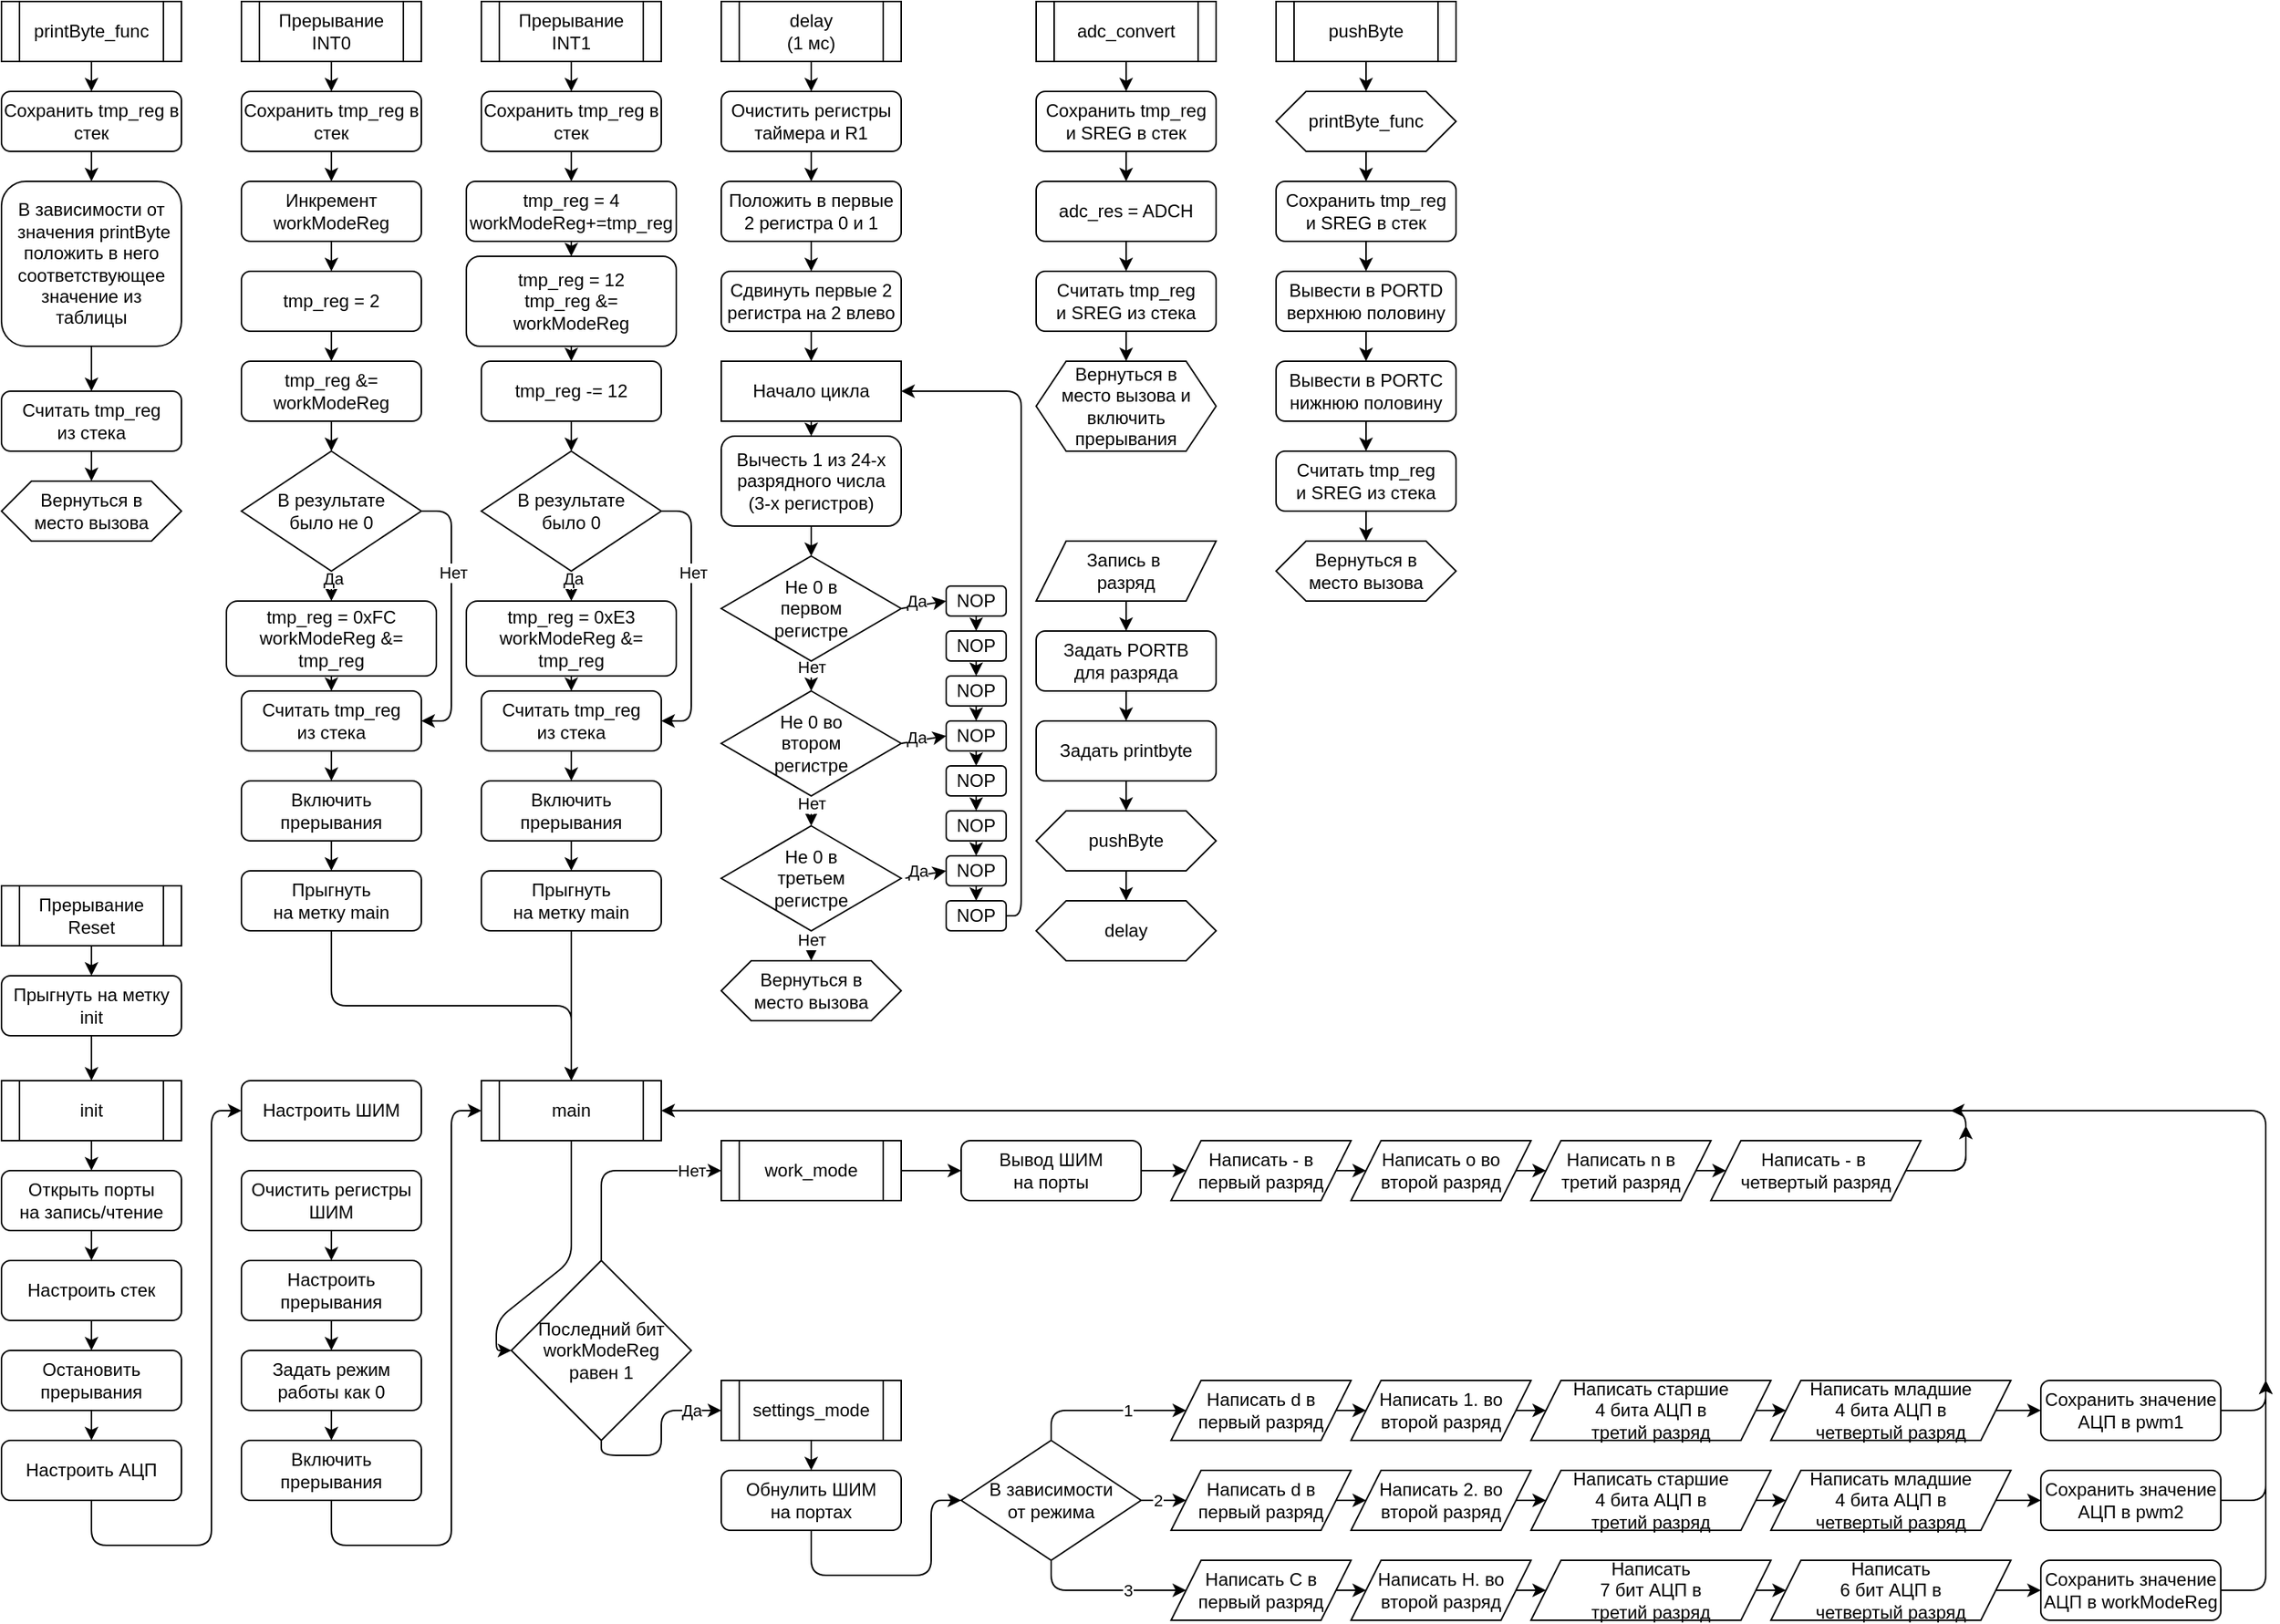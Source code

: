 <mxfile>
    <diagram id="H651bn8e7qb7VYEZ4PKB" name="Страница 1">
        <mxGraphModel dx="449" dy="757" grid="1" gridSize="10" guides="1" tooltips="1" connect="1" arrows="1" fold="1" page="1" pageScale="1" pageWidth="827" pageHeight="1169" background="none" math="0" shadow="0">
            <root>
                <mxCell id="0"/>
                <mxCell id="1" parent="0"/>
                <mxCell id="57" style="edgeStyle=none;html=1;" parent="1" source="53" target="56" edge="1">
                    <mxGeometry relative="1" as="geometry"/>
                </mxCell>
                <mxCell id="53" value="Прерывание Reset" style="shape=process;whiteSpace=wrap;html=1;backgroundOutline=1;" parent="1" vertex="1">
                    <mxGeometry x="40" y="630" width="120" height="40" as="geometry"/>
                </mxCell>
                <mxCell id="95" style="edgeStyle=none;html=1;entryX=0.5;entryY=0;entryDx=0;entryDy=0;" parent="1" source="54" target="78" edge="1">
                    <mxGeometry relative="1" as="geometry"/>
                </mxCell>
                <mxCell id="54" value="Прерывание INT1" style="shape=process;whiteSpace=wrap;html=1;backgroundOutline=1;" parent="1" vertex="1">
                    <mxGeometry x="360" y="40" width="120" height="40" as="geometry"/>
                </mxCell>
                <mxCell id="59" style="edgeStyle=none;html=1;" parent="1" source="55" target="58" edge="1">
                    <mxGeometry relative="1" as="geometry"/>
                </mxCell>
                <mxCell id="55" value="Прерывание INT0" style="shape=process;whiteSpace=wrap;html=1;backgroundOutline=1;" parent="1" vertex="1">
                    <mxGeometry x="200" y="40" width="120" height="40" as="geometry"/>
                </mxCell>
                <mxCell id="188" style="edgeStyle=none;html=1;entryX=0.5;entryY=0;entryDx=0;entryDy=0;" parent="1" source="56" target="185" edge="1">
                    <mxGeometry relative="1" as="geometry"/>
                </mxCell>
                <mxCell id="56" value="Прыгнуть на метку init" style="rounded=1;whiteSpace=wrap;html=1;" parent="1" vertex="1">
                    <mxGeometry x="40" y="690" width="120" height="40" as="geometry"/>
                </mxCell>
                <mxCell id="61" style="edgeStyle=none;html=1;" parent="1" source="58" target="60" edge="1">
                    <mxGeometry relative="1" as="geometry"/>
                </mxCell>
                <mxCell id="58" value="Сохранить tmp_reg в стек" style="rounded=1;whiteSpace=wrap;html=1;" parent="1" vertex="1">
                    <mxGeometry x="200" y="100" width="120" height="40" as="geometry"/>
                </mxCell>
                <mxCell id="63" style="edgeStyle=none;html=1;" parent="1" source="60" target="62" edge="1">
                    <mxGeometry relative="1" as="geometry"/>
                </mxCell>
                <mxCell id="60" value="Инкремент workModeReg" style="rounded=1;whiteSpace=wrap;html=1;" parent="1" vertex="1">
                    <mxGeometry x="200" y="160" width="120" height="40" as="geometry"/>
                </mxCell>
                <mxCell id="65" style="edgeStyle=none;html=1;entryX=0.5;entryY=0;entryDx=0;entryDy=0;" parent="1" source="62" target="64" edge="1">
                    <mxGeometry relative="1" as="geometry"/>
                </mxCell>
                <mxCell id="62" value="tmp_reg = 2" style="rounded=1;whiteSpace=wrap;html=1;" parent="1" vertex="1">
                    <mxGeometry x="200" y="220" width="120" height="40" as="geometry"/>
                </mxCell>
                <mxCell id="67" style="edgeStyle=none;html=1;" parent="1" source="64" target="66" edge="1">
                    <mxGeometry relative="1" as="geometry"/>
                </mxCell>
                <mxCell id="64" value="tmp_reg &amp;amp;= workModeReg" style="rounded=1;whiteSpace=wrap;html=1;" parent="1" vertex="1">
                    <mxGeometry x="200" y="280" width="120" height="40" as="geometry"/>
                </mxCell>
                <mxCell id="69" style="edgeStyle=none;html=1;entryX=0.5;entryY=0;entryDx=0;entryDy=0;" parent="1" source="66" target="68" edge="1">
                    <mxGeometry relative="1" as="geometry"/>
                </mxCell>
                <mxCell id="70" value="Да" style="edgeLabel;html=1;align=center;verticalAlign=middle;resizable=0;points=[];" parent="69" vertex="1" connectable="0">
                    <mxGeometry x="-0.479" y="1" relative="1" as="geometry">
                        <mxPoint as="offset"/>
                    </mxGeometry>
                </mxCell>
                <mxCell id="72" style="edgeStyle=none;html=1;exitX=1;exitY=0.5;exitDx=0;exitDy=0;entryX=1;entryY=0.5;entryDx=0;entryDy=0;" parent="1" source="66" target="71" edge="1">
                    <mxGeometry relative="1" as="geometry">
                        <mxPoint x="360" y="530" as="targetPoint"/>
                        <Array as="points">
                            <mxPoint x="340" y="380"/>
                            <mxPoint x="340" y="520"/>
                        </Array>
                    </mxGeometry>
                </mxCell>
                <mxCell id="73" value="Нет" style="edgeLabel;html=1;align=center;verticalAlign=middle;resizable=0;points=[];" parent="72" vertex="1" connectable="0">
                    <mxGeometry x="-0.075" y="1" relative="1" as="geometry">
                        <mxPoint y="-23" as="offset"/>
                    </mxGeometry>
                </mxCell>
                <mxCell id="66" value="В результате &lt;br&gt;было не 0" style="rhombus;whiteSpace=wrap;html=1;" parent="1" vertex="1">
                    <mxGeometry x="200" y="340" width="120" height="80" as="geometry"/>
                </mxCell>
                <mxCell id="74" style="edgeStyle=none;html=1;entryX=0.5;entryY=0;entryDx=0;entryDy=0;" parent="1" source="68" target="71" edge="1">
                    <mxGeometry relative="1" as="geometry"/>
                </mxCell>
                <mxCell id="68" value="tmp_reg = 0xFC&lt;br&gt;workModeReg &amp;amp;= tmp_reg" style="rounded=1;whiteSpace=wrap;html=1;" parent="1" vertex="1">
                    <mxGeometry x="190" y="440" width="140" height="50" as="geometry"/>
                </mxCell>
                <mxCell id="76" style="edgeStyle=none;html=1;entryX=0.5;entryY=0;entryDx=0;entryDy=0;" parent="1" source="71" target="75" edge="1">
                    <mxGeometry relative="1" as="geometry"/>
                </mxCell>
                <mxCell id="71" value="Считать tmp_reg &lt;br&gt;из стека" style="rounded=1;whiteSpace=wrap;html=1;" parent="1" vertex="1">
                    <mxGeometry x="200" y="500" width="120" height="40" as="geometry"/>
                </mxCell>
                <mxCell id="99" style="edgeStyle=none;html=1;entryX=0.5;entryY=0;entryDx=0;entryDy=0;" parent="1" source="75" target="96" edge="1">
                    <mxGeometry relative="1" as="geometry"/>
                </mxCell>
                <mxCell id="75" value="Включить прерывания" style="rounded=1;whiteSpace=wrap;html=1;" parent="1" vertex="1">
                    <mxGeometry x="200" y="560" width="120" height="40" as="geometry"/>
                </mxCell>
                <mxCell id="77" style="edgeStyle=none;html=1;" parent="1" source="78" target="80" edge="1">
                    <mxGeometry relative="1" as="geometry"/>
                </mxCell>
                <mxCell id="78" value="Сохранить tmp_reg в стек" style="rounded=1;whiteSpace=wrap;html=1;" parent="1" vertex="1">
                    <mxGeometry x="360" y="100" width="120" height="40" as="geometry"/>
                </mxCell>
                <mxCell id="79" style="edgeStyle=none;html=1;" parent="1" source="80" target="82" edge="1">
                    <mxGeometry relative="1" as="geometry"/>
                </mxCell>
                <mxCell id="80" value="tmp_reg = 4&lt;br&gt;workModeReg+=tmp_reg" style="rounded=1;whiteSpace=wrap;html=1;" parent="1" vertex="1">
                    <mxGeometry x="350" y="160" width="140" height="40" as="geometry"/>
                </mxCell>
                <mxCell id="81" style="edgeStyle=none;html=1;entryX=0.5;entryY=0;entryDx=0;entryDy=0;" parent="1" source="82" target="84" edge="1">
                    <mxGeometry relative="1" as="geometry"/>
                </mxCell>
                <mxCell id="82" value="tmp_reg = 12&lt;br&gt;tmp_reg &amp;amp;= workModeReg" style="rounded=1;whiteSpace=wrap;html=1;" parent="1" vertex="1">
                    <mxGeometry x="350" y="210" width="140" height="60" as="geometry"/>
                </mxCell>
                <mxCell id="83" style="edgeStyle=none;html=1;" parent="1" source="84" target="89" edge="1">
                    <mxGeometry relative="1" as="geometry"/>
                </mxCell>
                <mxCell id="84" value="tmp_reg -= 12" style="rounded=1;whiteSpace=wrap;html=1;" parent="1" vertex="1">
                    <mxGeometry x="360" y="280" width="120" height="40" as="geometry"/>
                </mxCell>
                <mxCell id="85" style="edgeStyle=none;html=1;entryX=0.5;entryY=0;entryDx=0;entryDy=0;" parent="1" source="89" target="91" edge="1">
                    <mxGeometry relative="1" as="geometry"/>
                </mxCell>
                <mxCell id="86" value="Да" style="edgeLabel;html=1;align=center;verticalAlign=middle;resizable=0;points=[];" parent="85" vertex="1" connectable="0">
                    <mxGeometry x="-0.479" y="1" relative="1" as="geometry">
                        <mxPoint as="offset"/>
                    </mxGeometry>
                </mxCell>
                <mxCell id="87" style="edgeStyle=none;html=1;exitX=1;exitY=0.5;exitDx=0;exitDy=0;entryX=1;entryY=0.5;entryDx=0;entryDy=0;" parent="1" source="89" target="93" edge="1">
                    <mxGeometry relative="1" as="geometry">
                        <mxPoint x="520" y="530" as="targetPoint"/>
                        <Array as="points">
                            <mxPoint x="500" y="380"/>
                            <mxPoint x="500" y="520"/>
                        </Array>
                    </mxGeometry>
                </mxCell>
                <mxCell id="88" value="Нет" style="edgeLabel;html=1;align=center;verticalAlign=middle;resizable=0;points=[];" parent="87" vertex="1" connectable="0">
                    <mxGeometry x="-0.075" y="1" relative="1" as="geometry">
                        <mxPoint y="-23" as="offset"/>
                    </mxGeometry>
                </mxCell>
                <mxCell id="89" value="В результате &lt;br&gt;было 0" style="rhombus;whiteSpace=wrap;html=1;" parent="1" vertex="1">
                    <mxGeometry x="360" y="340" width="120" height="80" as="geometry"/>
                </mxCell>
                <mxCell id="90" style="edgeStyle=none;html=1;entryX=0.5;entryY=0;entryDx=0;entryDy=0;" parent="1" source="91" target="93" edge="1">
                    <mxGeometry relative="1" as="geometry"/>
                </mxCell>
                <mxCell id="91" value="tmp_reg = 0xE3&lt;br&gt;workModeReg &amp;amp;= tmp_reg" style="rounded=1;whiteSpace=wrap;html=1;" parent="1" vertex="1">
                    <mxGeometry x="350" y="440" width="140" height="50" as="geometry"/>
                </mxCell>
                <mxCell id="92" style="edgeStyle=none;html=1;entryX=0.5;entryY=0;entryDx=0;entryDy=0;" parent="1" source="93" target="94" edge="1">
                    <mxGeometry relative="1" as="geometry"/>
                </mxCell>
                <mxCell id="93" value="Считать tmp_reg &lt;br&gt;из стека" style="rounded=1;whiteSpace=wrap;html=1;" parent="1" vertex="1">
                    <mxGeometry x="360" y="500" width="120" height="40" as="geometry"/>
                </mxCell>
                <mxCell id="98" style="edgeStyle=none;html=1;entryX=0.5;entryY=0;entryDx=0;entryDy=0;" parent="1" source="94" target="97" edge="1">
                    <mxGeometry relative="1" as="geometry"/>
                </mxCell>
                <mxCell id="94" value="Включить прерывания" style="rounded=1;whiteSpace=wrap;html=1;" parent="1" vertex="1">
                    <mxGeometry x="360" y="560" width="120" height="40" as="geometry"/>
                </mxCell>
                <mxCell id="213" style="edgeStyle=none;html=1;entryX=0.5;entryY=0;entryDx=0;entryDy=0;exitX=0.5;exitY=1;exitDx=0;exitDy=0;" parent="1" source="96" target="211" edge="1">
                    <mxGeometry relative="1" as="geometry">
                        <Array as="points">
                            <mxPoint x="260" y="710"/>
                            <mxPoint x="360" y="710"/>
                            <mxPoint x="420" y="710"/>
                        </Array>
                    </mxGeometry>
                </mxCell>
                <mxCell id="96" value="Прыгнуть &lt;br&gt;на метку main" style="rounded=1;whiteSpace=wrap;html=1;" parent="1" vertex="1">
                    <mxGeometry x="200" y="620" width="120" height="40" as="geometry"/>
                </mxCell>
                <mxCell id="214" style="edgeStyle=none;html=1;" parent="1" source="97" edge="1">
                    <mxGeometry relative="1" as="geometry">
                        <mxPoint x="420" y="760" as="targetPoint"/>
                    </mxGeometry>
                </mxCell>
                <mxCell id="97" value="Прыгнуть &lt;br&gt;на метку main" style="rounded=1;whiteSpace=wrap;html=1;gradientColor=none;glass=0;" parent="1" vertex="1">
                    <mxGeometry x="360" y="620" width="120" height="40" as="geometry"/>
                </mxCell>
                <mxCell id="102" style="edgeStyle=none;html=1;entryX=0.5;entryY=0;entryDx=0;entryDy=0;" parent="1" source="100" target="101" edge="1">
                    <mxGeometry relative="1" as="geometry"/>
                </mxCell>
                <mxCell id="100" value="delay&lt;br&gt;(1 мс)" style="shape=process;whiteSpace=wrap;html=1;backgroundOutline=1;" parent="1" vertex="1">
                    <mxGeometry x="520" y="40" width="120" height="40" as="geometry"/>
                </mxCell>
                <mxCell id="104" style="edgeStyle=none;html=1;entryX=0.5;entryY=0;entryDx=0;entryDy=0;" parent="1" source="101" target="103" edge="1">
                    <mxGeometry relative="1" as="geometry"/>
                </mxCell>
                <mxCell id="101" value="Очистить регистры таймера и R1" style="rounded=1;whiteSpace=wrap;html=1;" parent="1" vertex="1">
                    <mxGeometry x="520" y="100" width="120" height="40" as="geometry"/>
                </mxCell>
                <mxCell id="106" style="edgeStyle=none;html=1;entryX=0.5;entryY=0;entryDx=0;entryDy=0;" parent="1" source="103" target="105" edge="1">
                    <mxGeometry relative="1" as="geometry"/>
                </mxCell>
                <mxCell id="103" value="Положить в первые 2 регистра 0 и 1" style="rounded=1;whiteSpace=wrap;html=1;" parent="1" vertex="1">
                    <mxGeometry x="520" y="160" width="120" height="40" as="geometry"/>
                </mxCell>
                <mxCell id="111" style="edgeStyle=none;html=1;entryX=0.5;entryY=0;entryDx=0;entryDy=0;" parent="1" source="105" target="108" edge="1">
                    <mxGeometry relative="1" as="geometry"/>
                </mxCell>
                <mxCell id="105" value="Сдвинуть первые 2 регистра на 2 влево" style="rounded=1;whiteSpace=wrap;html=1;" parent="1" vertex="1">
                    <mxGeometry x="520" y="220" width="120" height="40" as="geometry"/>
                </mxCell>
                <mxCell id="110" style="edgeStyle=none;html=1;entryX=0.5;entryY=0;entryDx=0;entryDy=0;" parent="1" source="108" target="109" edge="1">
                    <mxGeometry relative="1" as="geometry"/>
                </mxCell>
                <mxCell id="108" value="Начало цикла" style="rounded=0;whiteSpace=wrap;html=1;" parent="1" vertex="1">
                    <mxGeometry x="520" y="280" width="120" height="40" as="geometry"/>
                </mxCell>
                <mxCell id="129" style="edgeStyle=none;html=1;entryX=0.5;entryY=0;entryDx=0;entryDy=0;" parent="1" source="109" target="128" edge="1">
                    <mxGeometry relative="1" as="geometry"/>
                </mxCell>
                <mxCell id="109" value="Вычесть 1 из 24-х разрядного числа &lt;br&gt;(3-х регистров)" style="rounded=1;whiteSpace=wrap;html=1;" parent="1" vertex="1">
                    <mxGeometry x="520" y="330" width="120" height="60" as="geometry"/>
                </mxCell>
                <mxCell id="151" style="edgeStyle=none;html=1;entryX=0.5;entryY=0;entryDx=0;entryDy=0;" parent="1" source="112" target="113" edge="1">
                    <mxGeometry relative="1" as="geometry"/>
                </mxCell>
                <mxCell id="112" value="NOP" style="rounded=1;whiteSpace=wrap;html=1;" parent="1" vertex="1">
                    <mxGeometry x="670" y="430" width="40" height="20" as="geometry"/>
                </mxCell>
                <mxCell id="150" style="edgeStyle=none;html=1;entryX=0.5;entryY=0;entryDx=0;entryDy=0;" parent="1" source="113" target="114" edge="1">
                    <mxGeometry relative="1" as="geometry"/>
                </mxCell>
                <mxCell id="113" value="NOP" style="rounded=1;whiteSpace=wrap;html=1;" parent="1" vertex="1">
                    <mxGeometry x="670" y="460" width="40" height="20" as="geometry"/>
                </mxCell>
                <mxCell id="149" style="edgeStyle=none;html=1;entryX=0.5;entryY=0;entryDx=0;entryDy=0;" parent="1" source="114" target="115" edge="1">
                    <mxGeometry relative="1" as="geometry"/>
                </mxCell>
                <mxCell id="114" value="NOP" style="rounded=1;whiteSpace=wrap;html=1;" parent="1" vertex="1">
                    <mxGeometry x="670" y="490" width="40" height="20" as="geometry"/>
                </mxCell>
                <mxCell id="148" style="edgeStyle=none;html=1;entryX=0.5;entryY=0;entryDx=0;entryDy=0;" parent="1" source="115" target="116" edge="1">
                    <mxGeometry relative="1" as="geometry"/>
                </mxCell>
                <mxCell id="115" value="NOP" style="rounded=1;whiteSpace=wrap;html=1;" parent="1" vertex="1">
                    <mxGeometry x="670" y="520" width="40" height="20" as="geometry"/>
                </mxCell>
                <mxCell id="147" style="edgeStyle=none;html=1;entryX=0.5;entryY=0;entryDx=0;entryDy=0;" parent="1" source="116" target="117" edge="1">
                    <mxGeometry relative="1" as="geometry"/>
                </mxCell>
                <mxCell id="116" value="NOP" style="rounded=1;whiteSpace=wrap;html=1;" parent="1" vertex="1">
                    <mxGeometry x="670" y="550" width="40" height="20" as="geometry"/>
                </mxCell>
                <mxCell id="146" style="edgeStyle=none;html=1;entryX=0.5;entryY=0;entryDx=0;entryDy=0;" parent="1" source="117" target="118" edge="1">
                    <mxGeometry relative="1" as="geometry"/>
                </mxCell>
                <mxCell id="117" value="NOP" style="rounded=1;whiteSpace=wrap;html=1;" parent="1" vertex="1">
                    <mxGeometry x="670" y="580" width="40" height="20" as="geometry"/>
                </mxCell>
                <mxCell id="145" style="edgeStyle=none;html=1;entryX=0.5;entryY=0;entryDx=0;entryDy=0;" parent="1" source="118" target="119" edge="1">
                    <mxGeometry relative="1" as="geometry"/>
                </mxCell>
                <mxCell id="118" value="NOP" style="rounded=1;whiteSpace=wrap;html=1;" parent="1" vertex="1">
                    <mxGeometry x="670" y="610" width="40" height="20" as="geometry"/>
                </mxCell>
                <mxCell id="158" style="edgeStyle=none;html=1;entryX=1;entryY=0.5;entryDx=0;entryDy=0;" parent="1" source="119" target="108" edge="1">
                    <mxGeometry relative="1" as="geometry">
                        <Array as="points">
                            <mxPoint x="720" y="650"/>
                            <mxPoint x="720" y="300"/>
                        </Array>
                    </mxGeometry>
                </mxCell>
                <mxCell id="119" value="NOP" style="rounded=1;whiteSpace=wrap;html=1;" parent="1" vertex="1">
                    <mxGeometry x="670" y="640" width="40" height="20" as="geometry"/>
                </mxCell>
                <mxCell id="134" style="edgeStyle=none;html=1;entryX=0.5;entryY=0;entryDx=0;entryDy=0;" parent="1" source="128" target="132" edge="1">
                    <mxGeometry relative="1" as="geometry"/>
                </mxCell>
                <mxCell id="136" value="Нет" style="edgeLabel;html=1;align=center;verticalAlign=middle;resizable=0;points=[];" parent="134" vertex="1" connectable="0">
                    <mxGeometry x="-0.6" relative="1" as="geometry">
                        <mxPoint as="offset"/>
                    </mxGeometry>
                </mxCell>
                <mxCell id="152" style="edgeStyle=none;html=1;entryX=0;entryY=0.5;entryDx=0;entryDy=0;exitX=1;exitY=0.5;exitDx=0;exitDy=0;" parent="1" source="128" target="112" edge="1">
                    <mxGeometry relative="1" as="geometry"/>
                </mxCell>
                <mxCell id="153" value="Да" style="edgeLabel;html=1;align=center;verticalAlign=middle;resizable=0;points=[];" parent="152" vertex="1" connectable="0">
                    <mxGeometry x="-0.421" relative="1" as="geometry">
                        <mxPoint x="1" y="-4" as="offset"/>
                    </mxGeometry>
                </mxCell>
                <mxCell id="128" value="Не 0 в&lt;br&gt;первом &lt;br&gt;регистре" style="rhombus;whiteSpace=wrap;html=1;" parent="1" vertex="1">
                    <mxGeometry x="520" y="410" width="120" height="70" as="geometry"/>
                </mxCell>
                <mxCell id="135" style="edgeStyle=none;html=1;entryX=0.5;entryY=0;entryDx=0;entryDy=0;" parent="1" source="132" target="133" edge="1">
                    <mxGeometry relative="1" as="geometry"/>
                </mxCell>
                <mxCell id="137" value="Нет" style="edgeLabel;html=1;align=center;verticalAlign=middle;resizable=0;points=[];" parent="135" vertex="1" connectable="0">
                    <mxGeometry x="-0.567" relative="1" as="geometry">
                        <mxPoint as="offset"/>
                    </mxGeometry>
                </mxCell>
                <mxCell id="154" style="edgeStyle=none;html=1;entryX=0;entryY=0.5;entryDx=0;entryDy=0;exitX=1;exitY=0.5;exitDx=0;exitDy=0;" parent="1" source="132" target="115" edge="1">
                    <mxGeometry relative="1" as="geometry"/>
                </mxCell>
                <mxCell id="155" value="Да" style="edgeLabel;html=1;align=center;verticalAlign=middle;resizable=0;points=[];" parent="154" vertex="1" connectable="0">
                    <mxGeometry x="-0.351" y="1" relative="1" as="geometry">
                        <mxPoint y="-2" as="offset"/>
                    </mxGeometry>
                </mxCell>
                <mxCell id="132" value="Не 0 во&lt;br&gt;втором&lt;br&gt;регистре" style="rhombus;whiteSpace=wrap;html=1;" parent="1" vertex="1">
                    <mxGeometry x="520" y="500" width="120" height="70" as="geometry"/>
                </mxCell>
                <mxCell id="143" style="edgeStyle=none;html=1;entryX=0.5;entryY=0;entryDx=0;entryDy=0;" parent="1" source="133" target="142" edge="1">
                    <mxGeometry relative="1" as="geometry"/>
                </mxCell>
                <mxCell id="144" value="Нет" style="edgeLabel;html=1;align=center;verticalAlign=middle;resizable=0;points=[];" parent="143" vertex="1" connectable="0">
                    <mxGeometry x="-0.4" relative="1" as="geometry">
                        <mxPoint as="offset"/>
                    </mxGeometry>
                </mxCell>
                <mxCell id="156" style="edgeStyle=none;html=1;entryX=0;entryY=0.5;entryDx=0;entryDy=0;exitX=1.023;exitY=0.499;exitDx=0;exitDy=0;exitPerimeter=0;" parent="1" source="133" target="118" edge="1">
                    <mxGeometry relative="1" as="geometry"/>
                </mxCell>
                <mxCell id="157" value="Да" style="edgeLabel;html=1;align=center;verticalAlign=middle;resizable=0;points=[];" parent="156" vertex="1" connectable="0">
                    <mxGeometry x="-0.433" y="1" relative="1" as="geometry">
                        <mxPoint y="-3" as="offset"/>
                    </mxGeometry>
                </mxCell>
                <mxCell id="133" value="Не 0 в&lt;br&gt;третьем&lt;br&gt;регистре" style="rhombus;whiteSpace=wrap;html=1;" parent="1" vertex="1">
                    <mxGeometry x="520" y="590" width="120" height="70" as="geometry"/>
                </mxCell>
                <mxCell id="142" value="Вернуться в &lt;br&gt;место вызова" style="shape=hexagon;perimeter=hexagonPerimeter2;whiteSpace=wrap;html=1;fixedSize=1;" parent="1" vertex="1">
                    <mxGeometry x="520" y="680" width="120" height="40" as="geometry"/>
                </mxCell>
                <mxCell id="161" style="edgeStyle=none;html=1;entryX=0.5;entryY=0;entryDx=0;entryDy=0;" parent="1" source="159" edge="1">
                    <mxGeometry relative="1" as="geometry">
                        <mxPoint x="790" y="100" as="targetPoint"/>
                    </mxGeometry>
                </mxCell>
                <mxCell id="159" value="adc_convert" style="shape=process;whiteSpace=wrap;html=1;backgroundOutline=1;" parent="1" vertex="1">
                    <mxGeometry x="730" y="40" width="120" height="40" as="geometry"/>
                </mxCell>
                <mxCell id="163" style="edgeStyle=none;html=1;entryX=0.5;entryY=0;entryDx=0;entryDy=0;" parent="1" edge="1">
                    <mxGeometry relative="1" as="geometry">
                        <mxPoint x="790" y="140" as="sourcePoint"/>
                        <mxPoint x="790" y="160" as="targetPoint"/>
                    </mxGeometry>
                </mxCell>
                <mxCell id="322" style="edgeStyle=none;html=1;entryX=0.5;entryY=0;entryDx=0;entryDy=0;" edge="1" parent="1" source="171" target="320">
                    <mxGeometry relative="1" as="geometry"/>
                </mxCell>
                <mxCell id="171" value="adc_res = ADCH" style="rounded=1;whiteSpace=wrap;html=1;glass=0;gradientColor=none;" parent="1" vertex="1">
                    <mxGeometry x="730" y="160" width="120" height="40" as="geometry"/>
                </mxCell>
                <mxCell id="174" value="Вернуться в &lt;br&gt;место вызова и &lt;br&gt;включить&lt;br&gt;прерывания" style="shape=hexagon;perimeter=hexagonPerimeter2;whiteSpace=wrap;html=1;fixedSize=1;" parent="1" vertex="1">
                    <mxGeometry x="730" y="280" width="120" height="60" as="geometry"/>
                </mxCell>
                <mxCell id="178" style="edgeStyle=none;html=1;entryX=0.5;entryY=0;entryDx=0;entryDy=0;" parent="1" source="176" target="177" edge="1">
                    <mxGeometry relative="1" as="geometry"/>
                </mxCell>
                <mxCell id="176" value="printByte_func" style="shape=process;whiteSpace=wrap;html=1;backgroundOutline=1;" parent="1" vertex="1">
                    <mxGeometry x="40" y="40" width="120" height="40" as="geometry"/>
                </mxCell>
                <mxCell id="180" style="edgeStyle=none;html=1;entryX=0.5;entryY=0;entryDx=0;entryDy=0;" parent="1" source="177" target="179" edge="1">
                    <mxGeometry relative="1" as="geometry"/>
                </mxCell>
                <mxCell id="177" value="Сохранить tmp_reg в стек" style="rounded=1;whiteSpace=wrap;html=1;" parent="1" vertex="1">
                    <mxGeometry x="40" y="100" width="120" height="40" as="geometry"/>
                </mxCell>
                <mxCell id="182" style="edgeStyle=none;html=1;entryX=0.5;entryY=0;entryDx=0;entryDy=0;" parent="1" source="179" target="181" edge="1">
                    <mxGeometry relative="1" as="geometry"/>
                </mxCell>
                <mxCell id="179" value="В зависимости от&lt;br&gt;&amp;nbsp;значения printByte&lt;br&gt;положить в него&lt;br&gt;соответствующее&lt;br&gt;значение из&lt;br&gt;таблицы" style="rounded=1;whiteSpace=wrap;html=1;" parent="1" vertex="1">
                    <mxGeometry x="40" y="160" width="120" height="110" as="geometry"/>
                </mxCell>
                <mxCell id="184" style="edgeStyle=none;html=1;entryX=0.5;entryY=0;entryDx=0;entryDy=0;" parent="1" source="181" target="183" edge="1">
                    <mxGeometry relative="1" as="geometry"/>
                </mxCell>
                <mxCell id="181" value="Считать tmp_reg &lt;br&gt;из стека" style="rounded=1;whiteSpace=wrap;html=1;" parent="1" vertex="1">
                    <mxGeometry x="40" y="300" width="120" height="40" as="geometry"/>
                </mxCell>
                <mxCell id="183" value="Вернуться в &lt;br&gt;место вызова" style="shape=hexagon;perimeter=hexagonPerimeter2;whiteSpace=wrap;html=1;fixedSize=1;" parent="1" vertex="1">
                    <mxGeometry x="40" y="360" width="120" height="40" as="geometry"/>
                </mxCell>
                <mxCell id="189" style="edgeStyle=none;html=1;entryX=0.5;entryY=0;entryDx=0;entryDy=0;" parent="1" source="185" target="187" edge="1">
                    <mxGeometry relative="1" as="geometry"/>
                </mxCell>
                <mxCell id="185" value="init" style="shape=process;whiteSpace=wrap;html=1;backgroundOutline=1;glass=0;gradientColor=none;" parent="1" vertex="1">
                    <mxGeometry x="40" y="760" width="120" height="40" as="geometry"/>
                </mxCell>
                <mxCell id="191" style="edgeStyle=none;html=1;entryX=0.5;entryY=0;entryDx=0;entryDy=0;" parent="1" source="187" target="190" edge="1">
                    <mxGeometry relative="1" as="geometry"/>
                </mxCell>
                <mxCell id="187" value="Открыть порты &lt;br&gt;на запись/чтение" style="rounded=1;whiteSpace=wrap;html=1;glass=0;gradientColor=none;" parent="1" vertex="1">
                    <mxGeometry x="40" y="820" width="120" height="40" as="geometry"/>
                </mxCell>
                <mxCell id="194" style="edgeStyle=none;html=1;" parent="1" source="190" target="193" edge="1">
                    <mxGeometry relative="1" as="geometry"/>
                </mxCell>
                <mxCell id="190" value="Настроить стек" style="rounded=1;whiteSpace=wrap;html=1;glass=0;gradientColor=none;" parent="1" vertex="1">
                    <mxGeometry x="40" y="880" width="120" height="40" as="geometry"/>
                </mxCell>
                <mxCell id="196" style="edgeStyle=none;html=1;entryX=0.5;entryY=0;entryDx=0;entryDy=0;" parent="1" source="193" target="195" edge="1">
                    <mxGeometry relative="1" as="geometry"/>
                </mxCell>
                <mxCell id="193" value="Остановить&lt;br&gt;прерывания" style="rounded=1;whiteSpace=wrap;html=1;glass=0;gradientColor=none;" parent="1" vertex="1">
                    <mxGeometry x="40" y="940" width="120" height="40" as="geometry"/>
                </mxCell>
                <mxCell id="198" style="edgeStyle=none;html=1;entryX=0;entryY=0.5;entryDx=0;entryDy=0;" parent="1" source="195" target="199" edge="1">
                    <mxGeometry relative="1" as="geometry">
                        <mxPoint x="100" y="1060" as="targetPoint"/>
                        <Array as="points">
                            <mxPoint x="100" y="1070"/>
                            <mxPoint x="180" y="1070"/>
                            <mxPoint x="180" y="780"/>
                        </Array>
                    </mxGeometry>
                </mxCell>
                <mxCell id="195" value="Настроить АЦП" style="rounded=1;whiteSpace=wrap;html=1;glass=0;gradientColor=none;" parent="1" vertex="1">
                    <mxGeometry x="40" y="1000" width="120" height="40" as="geometry"/>
                </mxCell>
                <mxCell id="199" value="Настроить ШИМ" style="rounded=1;whiteSpace=wrap;html=1;glass=0;gradientColor=none;" parent="1" vertex="1">
                    <mxGeometry x="200" y="760" width="120" height="40" as="geometry"/>
                </mxCell>
                <mxCell id="205" style="edgeStyle=none;html=1;entryX=0.5;entryY=0;entryDx=0;entryDy=0;" parent="1" source="201" target="204" edge="1">
                    <mxGeometry relative="1" as="geometry"/>
                </mxCell>
                <mxCell id="201" value="Очистить регистры &lt;br&gt;ШИМ" style="rounded=1;whiteSpace=wrap;html=1;glass=0;gradientColor=none;" parent="1" vertex="1">
                    <mxGeometry x="200" y="820" width="120" height="40" as="geometry"/>
                </mxCell>
                <mxCell id="207" style="edgeStyle=none;html=1;" parent="1" source="204" target="206" edge="1">
                    <mxGeometry relative="1" as="geometry"/>
                </mxCell>
                <mxCell id="204" value="Настроить&lt;br&gt;прерывания" style="rounded=1;whiteSpace=wrap;html=1;glass=0;gradientColor=none;" parent="1" vertex="1">
                    <mxGeometry x="200" y="880" width="120" height="40" as="geometry"/>
                </mxCell>
                <mxCell id="209" style="edgeStyle=none;html=1;" parent="1" source="206" target="208" edge="1">
                    <mxGeometry relative="1" as="geometry"/>
                </mxCell>
                <mxCell id="206" value="Задать режим работы как 0" style="rounded=1;whiteSpace=wrap;html=1;glass=0;gradientColor=none;" parent="1" vertex="1">
                    <mxGeometry x="200" y="940" width="120" height="40" as="geometry"/>
                </mxCell>
                <mxCell id="212" style="edgeStyle=none;html=1;entryX=0;entryY=0.5;entryDx=0;entryDy=0;exitX=0.5;exitY=1;exitDx=0;exitDy=0;" parent="1" source="208" target="211" edge="1">
                    <mxGeometry relative="1" as="geometry">
                        <Array as="points">
                            <mxPoint x="260" y="1070"/>
                            <mxPoint x="340" y="1070"/>
                            <mxPoint x="340" y="780"/>
                        </Array>
                    </mxGeometry>
                </mxCell>
                <mxCell id="208" value="Включить&lt;br&gt;прерывания" style="rounded=1;whiteSpace=wrap;html=1;glass=0;gradientColor=none;" parent="1" vertex="1">
                    <mxGeometry x="200" y="1000" width="120" height="40" as="geometry"/>
                </mxCell>
                <mxCell id="218" style="edgeStyle=none;html=1;entryX=0;entryY=0.5;entryDx=0;entryDy=0;" parent="1" source="211" target="215" edge="1">
                    <mxGeometry relative="1" as="geometry">
                        <Array as="points">
                            <mxPoint x="420" y="880"/>
                            <mxPoint x="370" y="920"/>
                            <mxPoint x="370" y="940"/>
                        </Array>
                    </mxGeometry>
                </mxCell>
                <mxCell id="211" value="main" style="shape=process;whiteSpace=wrap;html=1;backgroundOutline=1;glass=0;gradientColor=none;" parent="1" vertex="1">
                    <mxGeometry x="360" y="760" width="120" height="40" as="geometry"/>
                </mxCell>
                <mxCell id="219" style="edgeStyle=none;html=1;entryX=0;entryY=0.5;entryDx=0;entryDy=0;exitX=0.5;exitY=0;exitDx=0;exitDy=0;" parent="1" source="215" target="217" edge="1">
                    <mxGeometry relative="1" as="geometry">
                        <Array as="points">
                            <mxPoint x="440" y="820"/>
                        </Array>
                    </mxGeometry>
                </mxCell>
                <mxCell id="222" value="Нет" style="edgeLabel;html=1;align=center;verticalAlign=middle;resizable=0;points=[];" parent="219" vertex="1" connectable="0">
                    <mxGeometry x="0.426" y="2" relative="1" as="geometry">
                        <mxPoint x="20" y="2" as="offset"/>
                    </mxGeometry>
                </mxCell>
                <mxCell id="220" style="edgeStyle=none;html=1;exitX=0.5;exitY=1;exitDx=0;exitDy=0;entryX=0;entryY=0.5;entryDx=0;entryDy=0;" parent="1" source="215" target="216" edge="1">
                    <mxGeometry relative="1" as="geometry">
                        <Array as="points">
                            <mxPoint x="440" y="1010"/>
                            <mxPoint x="480" y="1010"/>
                            <mxPoint x="480" y="980"/>
                        </Array>
                    </mxGeometry>
                </mxCell>
                <mxCell id="221" value="Да" style="edgeLabel;html=1;align=center;verticalAlign=middle;resizable=0;points=[];" parent="220" vertex="1" connectable="0">
                    <mxGeometry x="0.426" y="-1" relative="1" as="geometry">
                        <mxPoint x="14" y="-1" as="offset"/>
                    </mxGeometry>
                </mxCell>
                <mxCell id="215" value="Последний бит workModeReg &lt;br&gt;равен 1" style="rhombus;whiteSpace=wrap;html=1;glass=0;gradientColor=none;" parent="1" vertex="1">
                    <mxGeometry x="380" y="880" width="120" height="120" as="geometry"/>
                </mxCell>
                <mxCell id="237" style="edgeStyle=none;html=1;entryX=0.5;entryY=0;entryDx=0;entryDy=0;" parent="1" source="216" target="236" edge="1">
                    <mxGeometry relative="1" as="geometry"/>
                </mxCell>
                <mxCell id="216" value="settings_mode" style="shape=process;whiteSpace=wrap;html=1;backgroundOutline=1;glass=0;gradientColor=none;" parent="1" vertex="1">
                    <mxGeometry x="520" y="960" width="120" height="40" as="geometry"/>
                </mxCell>
                <mxCell id="315" style="edgeStyle=none;html=1;entryX=0;entryY=0.5;entryDx=0;entryDy=0;" parent="1" source="217" target="225" edge="1">
                    <mxGeometry relative="1" as="geometry"/>
                </mxCell>
                <mxCell id="217" value="work_mode" style="shape=process;whiteSpace=wrap;html=1;backgroundOutline=1;glass=0;gradientColor=none;" parent="1" vertex="1">
                    <mxGeometry x="520" y="800" width="120" height="40" as="geometry"/>
                </mxCell>
                <mxCell id="316" style="edgeStyle=none;html=1;entryX=0;entryY=0.5;entryDx=0;entryDy=0;" parent="1" source="225" target="267" edge="1">
                    <mxGeometry relative="1" as="geometry"/>
                </mxCell>
                <mxCell id="225" value="Вывод ШИМ&lt;br&gt;на порты" style="rounded=1;whiteSpace=wrap;html=1;glass=0;gradientColor=none;" parent="1" vertex="1">
                    <mxGeometry x="680" y="800" width="120" height="40" as="geometry"/>
                </mxCell>
                <mxCell id="236" value="Обнулить ШИМ&lt;br&gt;на портах" style="rounded=1;whiteSpace=wrap;html=1;glass=0;gradientColor=none;" parent="1" vertex="1">
                    <mxGeometry x="520" y="1020" width="120" height="40" as="geometry"/>
                </mxCell>
                <mxCell id="274" style="edgeStyle=none;html=1;entryX=0;entryY=0.5;entryDx=0;entryDy=0;exitX=0.5;exitY=0;exitDx=0;exitDy=0;" parent="1" source="238" target="271" edge="1">
                    <mxGeometry relative="1" as="geometry">
                        <Array as="points">
                            <mxPoint x="740" y="980"/>
                        </Array>
                    </mxGeometry>
                </mxCell>
                <mxCell id="275" value="1" style="edgeLabel;html=1;align=center;verticalAlign=middle;resizable=0;points=[];" parent="274" vertex="1" connectable="0">
                    <mxGeometry x="0.023" relative="1" as="geometry">
                        <mxPoint x="14" as="offset"/>
                    </mxGeometry>
                </mxCell>
                <mxCell id="279" style="edgeStyle=none;html=1;entryX=0;entryY=0.5;entryDx=0;entryDy=0;" parent="1" source="238" target="277" edge="1">
                    <mxGeometry relative="1" as="geometry"/>
                </mxCell>
                <mxCell id="280" value="2" style="edgeLabel;html=1;align=center;verticalAlign=middle;resizable=0;points=[];" parent="279" vertex="1" connectable="0">
                    <mxGeometry x="-0.28" relative="1" as="geometry">
                        <mxPoint as="offset"/>
                    </mxGeometry>
                </mxCell>
                <mxCell id="284" style="edgeStyle=none;html=1;entryX=0;entryY=0.5;entryDx=0;entryDy=0;exitX=0.5;exitY=1;exitDx=0;exitDy=0;" parent="1" source="238" target="282" edge="1">
                    <mxGeometry relative="1" as="geometry">
                        <Array as="points">
                            <mxPoint x="740" y="1100"/>
                        </Array>
                    </mxGeometry>
                </mxCell>
                <mxCell id="285" value="3" style="edgeLabel;html=1;align=center;verticalAlign=middle;resizable=0;points=[];" parent="284" vertex="1" connectable="0">
                    <mxGeometry x="0.369" relative="1" as="geometry">
                        <mxPoint x="-5" as="offset"/>
                    </mxGeometry>
                </mxCell>
                <mxCell id="238" value="В зависимости&lt;br&gt;от режима" style="rhombus;whiteSpace=wrap;html=1;glass=0;gradientColor=none;" parent="1" vertex="1">
                    <mxGeometry x="680" y="1000" width="120" height="80" as="geometry"/>
                </mxCell>
                <mxCell id="243" style="edgeStyle=none;html=1;entryX=0;entryY=0.5;entryDx=0;entryDy=0;exitX=0.5;exitY=1;exitDx=0;exitDy=0;" parent="1" source="236" target="238" edge="1">
                    <mxGeometry relative="1" as="geometry">
                        <Array as="points">
                            <mxPoint x="580" y="1090"/>
                            <mxPoint x="620" y="1090"/>
                            <mxPoint x="660" y="1090"/>
                            <mxPoint x="660" y="1040"/>
                        </Array>
                        <mxPoint x="580" y="1100" as="sourcePoint"/>
                    </mxGeometry>
                </mxCell>
                <mxCell id="246" style="edgeStyle=none;html=1;entryX=0.5;entryY=0;entryDx=0;entryDy=0;" parent="1" source="244" target="245" edge="1">
                    <mxGeometry relative="1" as="geometry"/>
                </mxCell>
                <mxCell id="244" value="pushByte" style="shape=process;whiteSpace=wrap;html=1;backgroundOutline=1;" parent="1" vertex="1">
                    <mxGeometry x="890" y="40" width="120" height="40" as="geometry"/>
                </mxCell>
                <mxCell id="248" style="edgeStyle=none;html=1;entryX=0.5;entryY=0;entryDx=0;entryDy=0;" parent="1" source="245" target="247" edge="1">
                    <mxGeometry relative="1" as="geometry"/>
                </mxCell>
                <mxCell id="245" value="printByte_func" style="shape=hexagon;perimeter=hexagonPerimeter2;whiteSpace=wrap;html=1;fixedSize=1;glass=0;gradientColor=none;" parent="1" vertex="1">
                    <mxGeometry x="890" y="100" width="120" height="40" as="geometry"/>
                </mxCell>
                <mxCell id="250" style="edgeStyle=none;html=1;entryX=0.5;entryY=0;entryDx=0;entryDy=0;" parent="1" source="247" target="249" edge="1">
                    <mxGeometry relative="1" as="geometry"/>
                </mxCell>
                <mxCell id="247" value="Сохранить tmp_reg&lt;br&gt;и SREG в стек" style="rounded=1;whiteSpace=wrap;html=1;" parent="1" vertex="1">
                    <mxGeometry x="890" y="160" width="120" height="40" as="geometry"/>
                </mxCell>
                <mxCell id="252" style="edgeStyle=none;html=1;entryX=0.5;entryY=0;entryDx=0;entryDy=0;" parent="1" source="249" target="251" edge="1">
                    <mxGeometry relative="1" as="geometry"/>
                </mxCell>
                <mxCell id="249" value="Вывести в PORTD верхнюю половину" style="rounded=1;whiteSpace=wrap;html=1;" parent="1" vertex="1">
                    <mxGeometry x="890" y="220" width="120" height="40" as="geometry"/>
                </mxCell>
                <mxCell id="254" style="edgeStyle=none;html=1;entryX=0.5;entryY=0;entryDx=0;entryDy=0;" parent="1" source="251" target="253" edge="1">
                    <mxGeometry relative="1" as="geometry"/>
                </mxCell>
                <mxCell id="251" value="Вывести в PORTC нижнюю половину" style="rounded=1;whiteSpace=wrap;html=1;" parent="1" vertex="1">
                    <mxGeometry x="890" y="280" width="120" height="40" as="geometry"/>
                </mxCell>
                <mxCell id="256" style="edgeStyle=none;html=1;entryX=0.5;entryY=0;entryDx=0;entryDy=0;" parent="1" source="253" target="255" edge="1">
                    <mxGeometry relative="1" as="geometry"/>
                </mxCell>
                <mxCell id="253" value="Считать tmp_reg&lt;br&gt;и SREG из стека" style="rounded=1;whiteSpace=wrap;html=1;" parent="1" vertex="1">
                    <mxGeometry x="890" y="340" width="120" height="40" as="geometry"/>
                </mxCell>
                <mxCell id="255" value="Вернуться в &lt;br&gt;место вызова" style="shape=hexagon;perimeter=hexagonPerimeter2;whiteSpace=wrap;html=1;fixedSize=1;" parent="1" vertex="1">
                    <mxGeometry x="890" y="400" width="120" height="40" as="geometry"/>
                </mxCell>
                <mxCell id="262" style="edgeStyle=none;html=1;entryX=0.5;entryY=0;entryDx=0;entryDy=0;" parent="1" source="258" target="261" edge="1">
                    <mxGeometry relative="1" as="geometry"/>
                </mxCell>
                <mxCell id="258" value="Задать PORTB&lt;br&gt;для разряда" style="rounded=1;whiteSpace=wrap;html=1;glass=0;gradientColor=none;" parent="1" vertex="1">
                    <mxGeometry x="730" y="460" width="120" height="40" as="geometry"/>
                </mxCell>
                <mxCell id="260" style="edgeStyle=none;html=1;entryX=0.5;entryY=0;entryDx=0;entryDy=0;" parent="1" source="259" target="258" edge="1">
                    <mxGeometry relative="1" as="geometry"/>
                </mxCell>
                <mxCell id="259" value="Запись в&amp;nbsp;&lt;br&gt;разряд" style="shape=parallelogram;perimeter=parallelogramPerimeter;whiteSpace=wrap;html=1;fixedSize=1;glass=0;gradientColor=none;" parent="1" vertex="1">
                    <mxGeometry x="730" y="400" width="120" height="40" as="geometry"/>
                </mxCell>
                <mxCell id="264" style="edgeStyle=none;html=1;entryX=0.5;entryY=0;entryDx=0;entryDy=0;" parent="1" source="261" target="263" edge="1">
                    <mxGeometry relative="1" as="geometry"/>
                </mxCell>
                <mxCell id="261" value="Задать printbyte" style="rounded=1;whiteSpace=wrap;html=1;glass=0;gradientColor=none;" parent="1" vertex="1">
                    <mxGeometry x="730" y="520" width="120" height="40" as="geometry"/>
                </mxCell>
                <mxCell id="266" style="edgeStyle=none;html=1;entryX=0.5;entryY=0;entryDx=0;entryDy=0;" parent="1" source="263" target="265" edge="1">
                    <mxGeometry relative="1" as="geometry"/>
                </mxCell>
                <mxCell id="263" value="pushByte" style="shape=hexagon;perimeter=hexagonPerimeter2;whiteSpace=wrap;html=1;fixedSize=1;glass=0;gradientColor=none;" parent="1" vertex="1">
                    <mxGeometry x="730" y="580" width="120" height="40" as="geometry"/>
                </mxCell>
                <mxCell id="265" value="delay" style="shape=hexagon;perimeter=hexagonPerimeter2;whiteSpace=wrap;html=1;fixedSize=1;glass=0;gradientColor=none;" parent="1" vertex="1">
                    <mxGeometry x="730" y="640" width="120" height="40" as="geometry"/>
                </mxCell>
                <mxCell id="314" style="edgeStyle=none;html=1;entryX=0;entryY=0.5;entryDx=0;entryDy=0;" parent="1" source="267" target="268" edge="1">
                    <mxGeometry relative="1" as="geometry"/>
                </mxCell>
                <mxCell id="267" value="Написать - в &lt;br&gt;первый разряд" style="shape=parallelogram;perimeter=parallelogramPerimeter;whiteSpace=wrap;html=1;fixedSize=1;glass=0;gradientColor=none;" parent="1" vertex="1">
                    <mxGeometry x="820" y="800" width="120" height="40" as="geometry"/>
                </mxCell>
                <mxCell id="313" style="edgeStyle=none;html=1;" parent="1" source="268" target="269" edge="1">
                    <mxGeometry relative="1" as="geometry"/>
                </mxCell>
                <mxCell id="268" value="Написать о&amp;nbsp;во второй разряд" style="shape=parallelogram;perimeter=parallelogramPerimeter;whiteSpace=wrap;html=1;fixedSize=1;glass=0;gradientColor=none;" parent="1" vertex="1">
                    <mxGeometry x="940" y="800" width="120" height="40" as="geometry"/>
                </mxCell>
                <mxCell id="312" style="edgeStyle=none;html=1;entryX=0;entryY=0.5;entryDx=0;entryDy=0;" parent="1" source="269" target="270" edge="1">
                    <mxGeometry relative="1" as="geometry"/>
                </mxCell>
                <mxCell id="269" value="Написать n&amp;nbsp;в &lt;br&gt;третий разряд" style="shape=parallelogram;perimeter=parallelogramPerimeter;whiteSpace=wrap;html=1;fixedSize=1;glass=0;gradientColor=none;" parent="1" vertex="1">
                    <mxGeometry x="1060" y="800" width="120" height="40" as="geometry"/>
                </mxCell>
                <mxCell id="317" style="edgeStyle=none;html=1;entryX=1;entryY=0.5;entryDx=0;entryDy=0;exitX=1;exitY=0.5;exitDx=0;exitDy=0;" parent="1" source="270" target="211" edge="1">
                    <mxGeometry relative="1" as="geometry">
                        <Array as="points">
                            <mxPoint x="1350" y="820"/>
                            <mxPoint x="1350" y="780"/>
                        </Array>
                    </mxGeometry>
                </mxCell>
                <mxCell id="318" style="edgeStyle=none;html=1;" parent="1" source="270" edge="1">
                    <mxGeometry relative="1" as="geometry">
                        <mxPoint x="1350" y="790" as="targetPoint"/>
                        <Array as="points">
                            <mxPoint x="1350" y="820"/>
                        </Array>
                    </mxGeometry>
                </mxCell>
                <mxCell id="270" value="Написать -&amp;nbsp;в&amp;nbsp;&lt;br&gt;четвертый разряд" style="shape=parallelogram;perimeter=parallelogramPerimeter;whiteSpace=wrap;html=1;fixedSize=1;glass=0;gradientColor=none;" parent="1" vertex="1">
                    <mxGeometry x="1180" y="800" width="140" height="40" as="geometry"/>
                </mxCell>
                <mxCell id="273" style="edgeStyle=none;html=1;entryX=0;entryY=0.5;entryDx=0;entryDy=0;" parent="1" source="271" target="272" edge="1">
                    <mxGeometry relative="1" as="geometry"/>
                </mxCell>
                <mxCell id="271" value="Написать d в &lt;br&gt;первый разряд" style="shape=parallelogram;perimeter=parallelogramPerimeter;whiteSpace=wrap;html=1;fixedSize=1;glass=0;gradientColor=none;" parent="1" vertex="1">
                    <mxGeometry x="820" y="960" width="120" height="40" as="geometry"/>
                </mxCell>
                <mxCell id="290" style="edgeStyle=none;html=1;entryX=0;entryY=0.5;entryDx=0;entryDy=0;exitX=1;exitY=0.5;exitDx=0;exitDy=0;" parent="1" source="272" target="286" edge="1">
                    <mxGeometry relative="1" as="geometry"/>
                </mxCell>
                <mxCell id="272" value="Написать 1. во&lt;br&gt;второй разряд" style="shape=parallelogram;perimeter=parallelogramPerimeter;whiteSpace=wrap;html=1;fixedSize=1;glass=0;gradientColor=none;" parent="1" vertex="1">
                    <mxGeometry x="940" y="960" width="120" height="40" as="geometry"/>
                </mxCell>
                <mxCell id="276" style="edgeStyle=none;html=1;entryX=0;entryY=0.5;entryDx=0;entryDy=0;" parent="1" source="277" target="278" edge="1">
                    <mxGeometry relative="1" as="geometry"/>
                </mxCell>
                <mxCell id="277" value="Написать d в &lt;br&gt;первый разряд" style="shape=parallelogram;perimeter=parallelogramPerimeter;whiteSpace=wrap;html=1;fixedSize=1;glass=0;gradientColor=none;" parent="1" vertex="1">
                    <mxGeometry x="820" y="1020" width="120" height="40" as="geometry"/>
                </mxCell>
                <mxCell id="292" style="edgeStyle=none;html=1;entryX=0;entryY=0.5;entryDx=0;entryDy=0;exitX=1;exitY=0.5;exitDx=0;exitDy=0;" parent="1" source="278" target="287" edge="1">
                    <mxGeometry relative="1" as="geometry"/>
                </mxCell>
                <mxCell id="278" value="Написать 2. во&lt;br&gt;второй разряд" style="shape=parallelogram;perimeter=parallelogramPerimeter;whiteSpace=wrap;html=1;fixedSize=1;glass=0;gradientColor=none;" parent="1" vertex="1">
                    <mxGeometry x="940" y="1020" width="120" height="40" as="geometry"/>
                </mxCell>
                <mxCell id="281" style="edgeStyle=none;html=1;entryX=0;entryY=0.5;entryDx=0;entryDy=0;" parent="1" source="282" target="283" edge="1">
                    <mxGeometry relative="1" as="geometry"/>
                </mxCell>
                <mxCell id="282" value="Написать C в &lt;br&gt;первый разряд" style="shape=parallelogram;perimeter=parallelogramPerimeter;whiteSpace=wrap;html=1;fixedSize=1;glass=0;gradientColor=none;" parent="1" vertex="1">
                    <mxGeometry x="820" y="1080" width="120" height="40" as="geometry"/>
                </mxCell>
                <mxCell id="293" style="edgeStyle=none;html=1;entryX=0;entryY=0.5;entryDx=0;entryDy=0;exitX=1;exitY=0.5;exitDx=0;exitDy=0;" parent="1" source="283" target="289" edge="1">
                    <mxGeometry relative="1" as="geometry"/>
                </mxCell>
                <mxCell id="283" value="Написать H. во&lt;br&gt;второй разряд" style="shape=parallelogram;perimeter=parallelogramPerimeter;whiteSpace=wrap;html=1;fixedSize=1;glass=0;gradientColor=none;" parent="1" vertex="1">
                    <mxGeometry x="940" y="1080" width="120" height="40" as="geometry"/>
                </mxCell>
                <mxCell id="297" style="edgeStyle=none;html=1;entryX=0;entryY=0.5;entryDx=0;entryDy=0;" parent="1" source="286" target="294" edge="1">
                    <mxGeometry relative="1" as="geometry"/>
                </mxCell>
                <mxCell id="286" value="Написать старшие &lt;br&gt;4 бита АЦП в&lt;br&gt;третий разряд" style="shape=parallelogram;perimeter=parallelogramPerimeter;whiteSpace=wrap;html=1;fixedSize=1;glass=0;gradientColor=none;" parent="1" vertex="1">
                    <mxGeometry x="1060" y="960" width="160" height="40" as="geometry"/>
                </mxCell>
                <mxCell id="296" style="edgeStyle=none;html=1;entryX=0;entryY=0.5;entryDx=0;entryDy=0;" parent="1" source="287" target="295" edge="1">
                    <mxGeometry relative="1" as="geometry"/>
                </mxCell>
                <mxCell id="287" value="Написать старшие &lt;br&gt;4 бита АЦП в&lt;br&gt;третий разряд" style="shape=parallelogram;perimeter=parallelogramPerimeter;whiteSpace=wrap;html=1;fixedSize=1;glass=0;gradientColor=none;" parent="1" vertex="1">
                    <mxGeometry x="1060" y="1020" width="160" height="40" as="geometry"/>
                </mxCell>
                <mxCell id="299" style="edgeStyle=none;html=1;entryX=0;entryY=0.5;entryDx=0;entryDy=0;" parent="1" source="289" target="298" edge="1">
                    <mxGeometry relative="1" as="geometry"/>
                </mxCell>
                <mxCell id="289" value="Написать&lt;br&gt;7 бит АЦП в&lt;br&gt;третий разряд" style="shape=parallelogram;perimeter=parallelogramPerimeter;whiteSpace=wrap;html=1;fixedSize=1;glass=0;gradientColor=none;" parent="1" vertex="1">
                    <mxGeometry x="1060" y="1080" width="160" height="40" as="geometry"/>
                </mxCell>
                <mxCell id="308" style="edgeStyle=none;html=1;" parent="1" source="294" target="303" edge="1">
                    <mxGeometry relative="1" as="geometry"/>
                </mxCell>
                <mxCell id="294" value="Написать младшие&lt;br&gt;4 бита АЦП в&lt;br&gt;четвертый разряд" style="shape=parallelogram;perimeter=parallelogramPerimeter;whiteSpace=wrap;html=1;fixedSize=1;glass=0;gradientColor=none;" parent="1" vertex="1">
                    <mxGeometry x="1220" y="960" width="160" height="40" as="geometry"/>
                </mxCell>
                <mxCell id="307" style="edgeStyle=none;html=1;" parent="1" source="295" target="304" edge="1">
                    <mxGeometry relative="1" as="geometry"/>
                </mxCell>
                <mxCell id="295" value="Написать младшие&lt;br&gt;4 бита АЦП в&lt;br&gt;четвертый разряд" style="shape=parallelogram;perimeter=parallelogramPerimeter;whiteSpace=wrap;html=1;fixedSize=1;glass=0;gradientColor=none;" parent="1" vertex="1">
                    <mxGeometry x="1220" y="1020" width="160" height="40" as="geometry"/>
                </mxCell>
                <mxCell id="306" style="edgeStyle=none;html=1;entryX=0;entryY=0.5;entryDx=0;entryDy=0;" parent="1" source="298" target="305" edge="1">
                    <mxGeometry relative="1" as="geometry"/>
                </mxCell>
                <mxCell id="298" value="Написать&lt;br&gt;6 бит АЦП в&lt;br&gt;четвертый разряд" style="shape=parallelogram;perimeter=parallelogramPerimeter;whiteSpace=wrap;html=1;fixedSize=1;glass=0;gradientColor=none;" parent="1" vertex="1">
                    <mxGeometry x="1220" y="1080" width="160" height="40" as="geometry"/>
                </mxCell>
                <mxCell id="309" style="edgeStyle=none;html=1;" parent="1" source="303" edge="1">
                    <mxGeometry relative="1" as="geometry">
                        <mxPoint x="1340" y="780" as="targetPoint"/>
                        <Array as="points">
                            <mxPoint x="1550" y="980"/>
                            <mxPoint x="1550" y="780"/>
                        </Array>
                    </mxGeometry>
                </mxCell>
                <mxCell id="303" value="Сохранить значение &lt;br&gt;АЦП в pwm1" style="rounded=1;whiteSpace=wrap;html=1;glass=0;gradientColor=none;" parent="1" vertex="1">
                    <mxGeometry x="1400" y="960" width="120" height="40" as="geometry"/>
                </mxCell>
                <mxCell id="310" style="edgeStyle=none;html=1;" parent="1" source="304" edge="1">
                    <mxGeometry relative="1" as="geometry">
                        <mxPoint x="1550" y="960" as="targetPoint"/>
                        <Array as="points">
                            <mxPoint x="1550" y="1040"/>
                        </Array>
                    </mxGeometry>
                </mxCell>
                <mxCell id="304" value="Сохранить значение &lt;br&gt;АЦП в pwm2" style="rounded=1;whiteSpace=wrap;html=1;glass=0;gradientColor=none;" parent="1" vertex="1">
                    <mxGeometry x="1400" y="1020" width="120" height="40" as="geometry"/>
                </mxCell>
                <mxCell id="311" style="edgeStyle=none;html=1;" parent="1" source="305" edge="1">
                    <mxGeometry relative="1" as="geometry">
                        <mxPoint x="1550" y="960" as="targetPoint"/>
                        <Array as="points">
                            <mxPoint x="1550" y="1100"/>
                        </Array>
                    </mxGeometry>
                </mxCell>
                <mxCell id="305" value="Сохранить значение &lt;br&gt;АЦП в workModeReg" style="rounded=1;whiteSpace=wrap;html=1;glass=0;gradientColor=none;" parent="1" vertex="1">
                    <mxGeometry x="1400" y="1080" width="120" height="40" as="geometry"/>
                </mxCell>
                <mxCell id="319" value="Сохранить tmp_reg&lt;br&gt;и SREG в стек" style="rounded=1;whiteSpace=wrap;html=1;" vertex="1" parent="1">
                    <mxGeometry x="730" y="100" width="120" height="40" as="geometry"/>
                </mxCell>
                <mxCell id="321" style="edgeStyle=none;html=1;" edge="1" parent="1" source="320">
                    <mxGeometry relative="1" as="geometry">
                        <mxPoint x="790" y="280" as="targetPoint"/>
                    </mxGeometry>
                </mxCell>
                <mxCell id="320" value="Считать tmp_reg&lt;br&gt;и SREG из стека" style="rounded=1;whiteSpace=wrap;html=1;" vertex="1" parent="1">
                    <mxGeometry x="730" y="220" width="120" height="40" as="geometry"/>
                </mxCell>
            </root>
        </mxGraphModel>
    </diagram>
</mxfile>